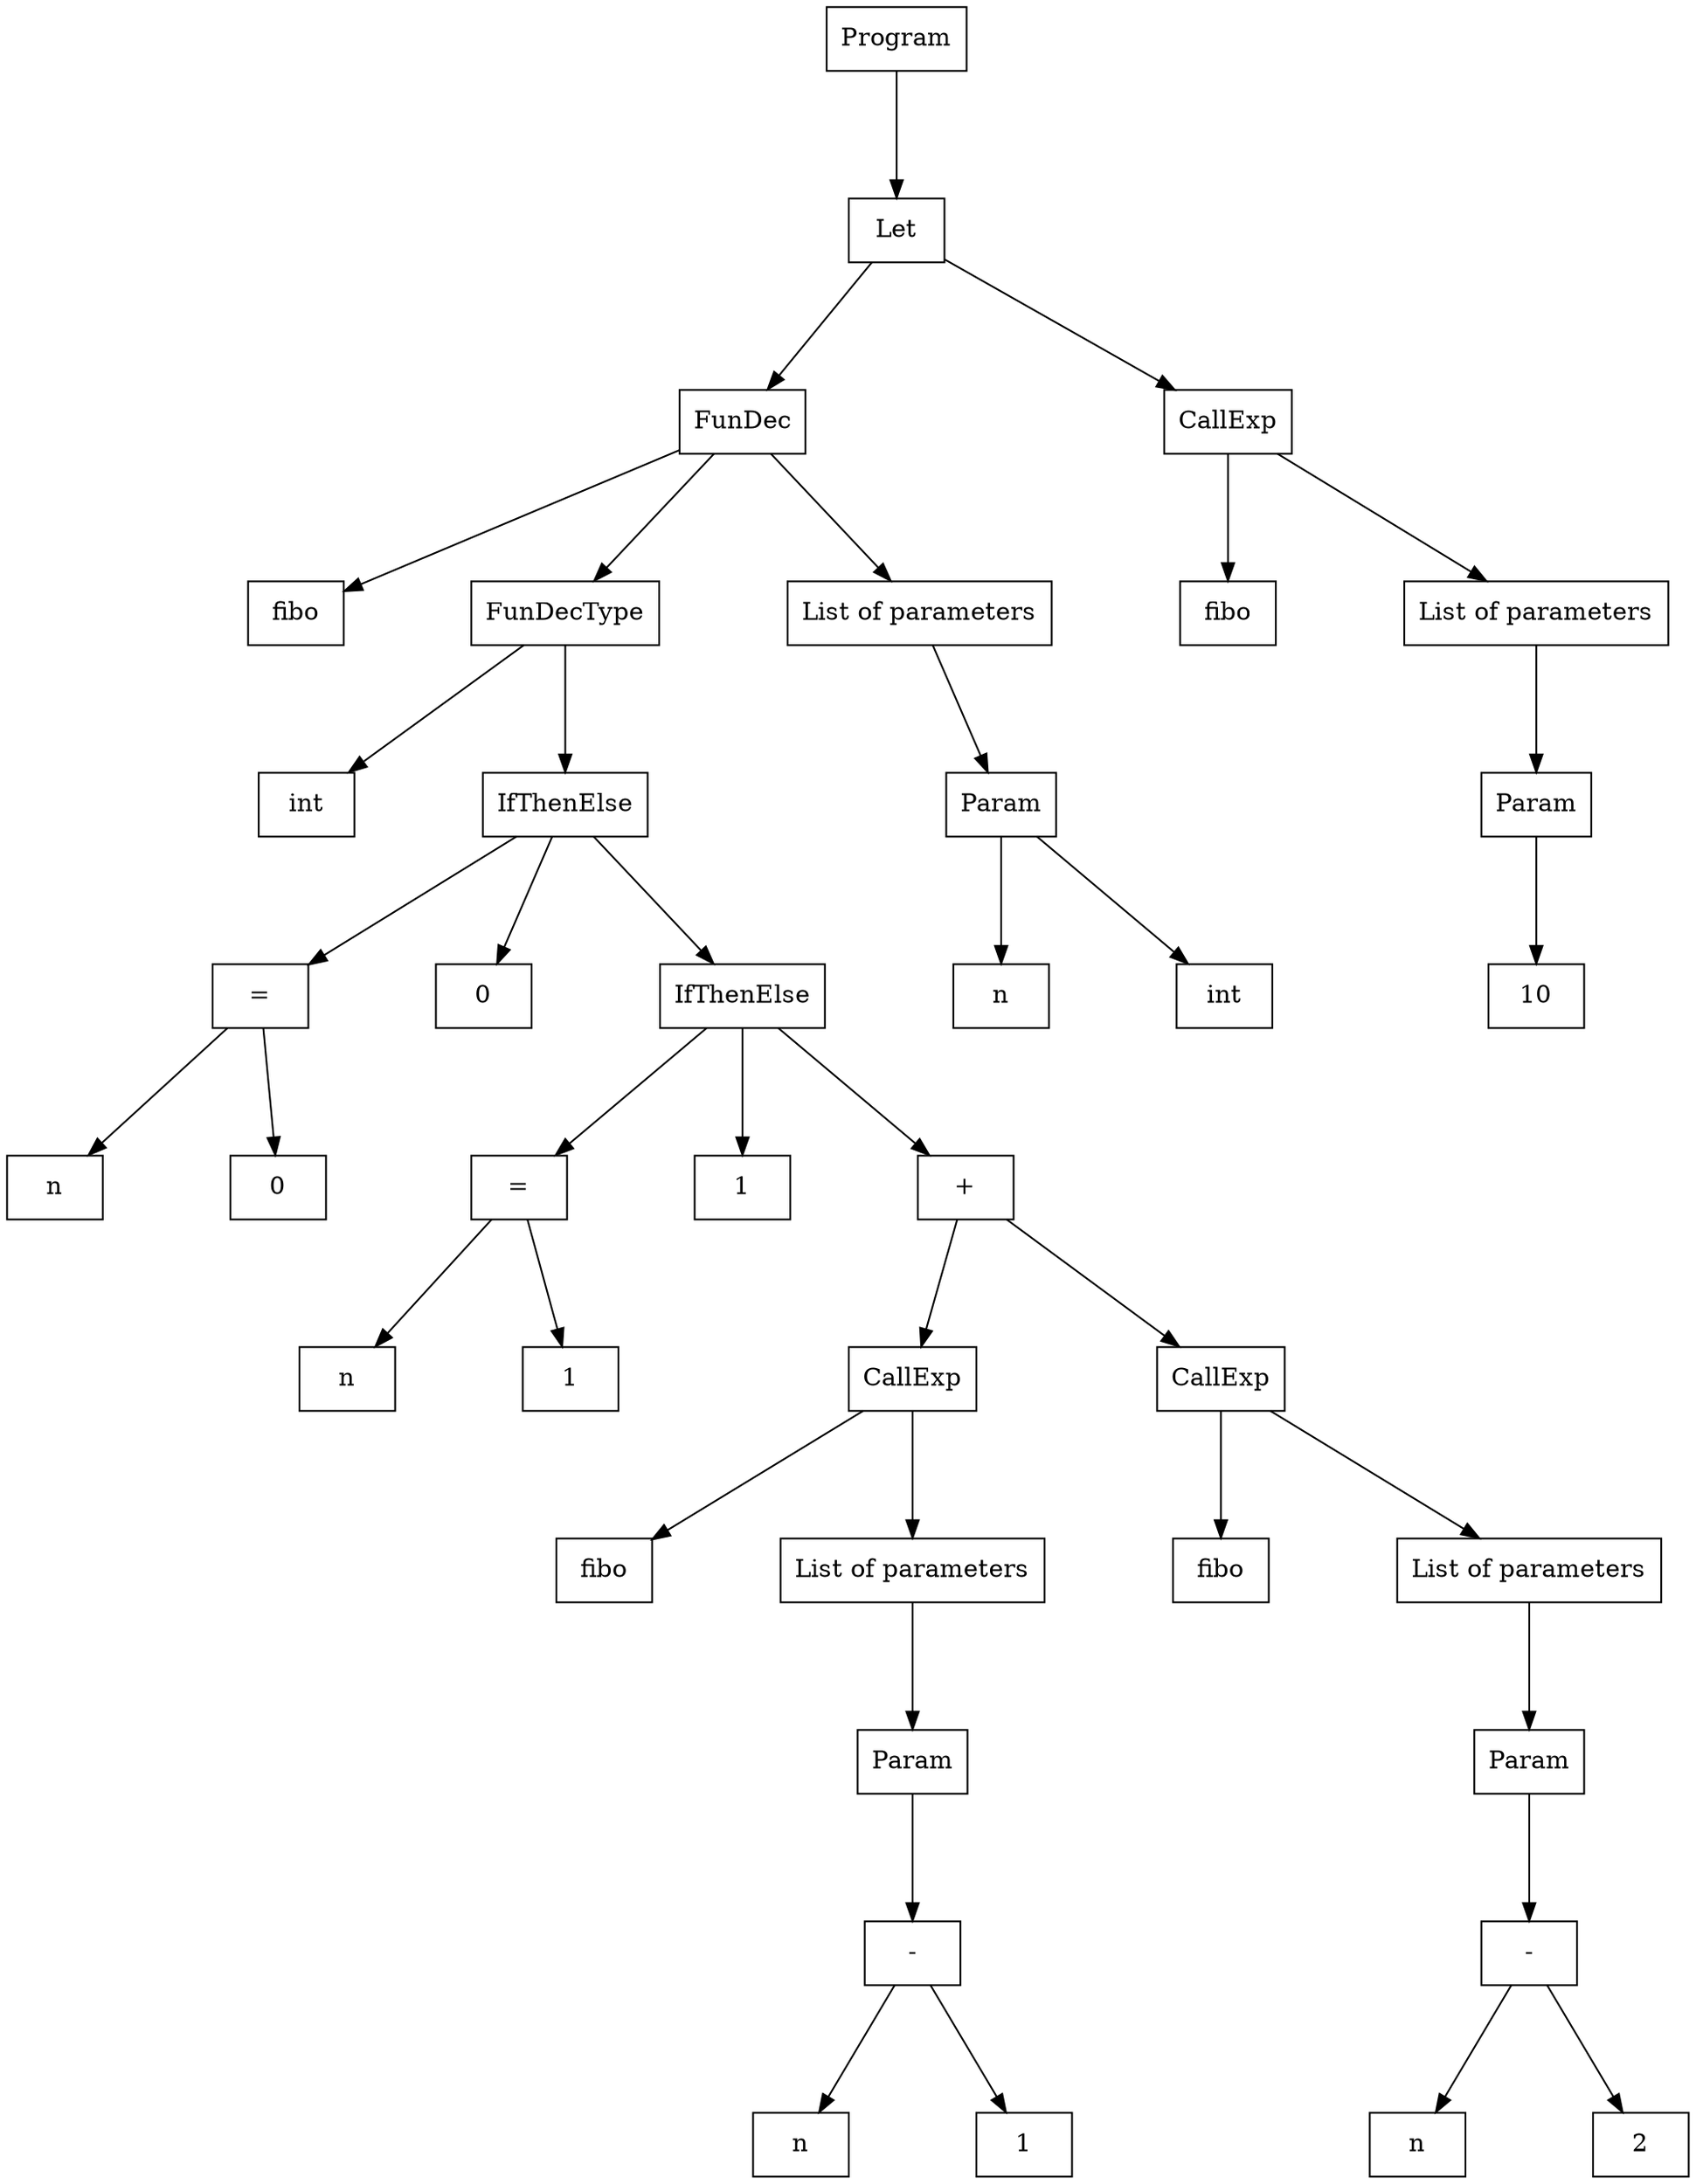 digraph "ast"{

	nodesep=1;
	ranksep=1;

	N1 [label="Let", shape="box"];
	N2 [label="FunDec", shape="box"];
	N3 [label="fibo", shape="box"];
	N4 [label="FunDecType", shape="box"];
	N5 [label="int", shape="box"];
	N6 [label="IfThenElse", shape="box"];
	N7 [label="=", shape="box"];
	N8 [label="n", shape="box"];
	N9 [label="0", shape="box"];
	N10 [label="0", shape="box"];
	N11 [label="IfThenElse", shape="box"];
	N12 [label="=", shape="box"];
	N13 [label="n", shape="box"];
	N14 [label="1", shape="box"];
	N15 [label="1", shape="box"];
	N16 [label="+", shape="box"];
	N17 [label="CallExp", shape="box"];
	N18 [label="fibo", shape="box"];
	N19 [label="List of parameters", shape="box"];
	N20 [label="-", shape="box"];
	N21 [label="n", shape="box"];
	N22 [label="1", shape="box"];
	N23 [label="Param", shape="box"];
	N24 [label="CallExp", shape="box"];
	N25 [label="fibo", shape="box"];
	N26 [label="List of parameters", shape="box"];
	N27 [label="-", shape="box"];
	N28 [label="n", shape="box"];
	N29 [label="2", shape="box"];
	N30 [label="Param", shape="box"];
	N31 [label="List of parameters", shape="box"];
	N32 [label="n", shape="box"];
	N33 [label="int", shape="box"];
	N34 [label="Param", shape="box"];
	N35 [label="CallExp", shape="box"];
	N36 [label="fibo", shape="box"];
	N37 [label="List of parameters", shape="box"];
	N38 [label="10", shape="box"];
	N39 [label="Param", shape="box"];
	N0 [label="Program", shape="box"];

	N7 -> N8; 
	N7 -> N9; 
	N12 -> N13; 
	N12 -> N14; 
	N17 -> N18; 
	N20 -> N21; 
	N20 -> N22; 
	N23 -> N20; 
	N19 -> N23; 
	N17 -> N19; 
	N24 -> N25; 
	N27 -> N28; 
	N27 -> N29; 
	N30 -> N27; 
	N26 -> N30; 
	N24 -> N26; 
	N16 -> N17; 
	N16 -> N24; 
	N11 -> N12; 
	N11 -> N15; 
	N11 -> N16; 
	N6 -> N7; 
	N6 -> N10; 
	N6 -> N11; 
	N4 -> N5; 
	N4 -> N6; 
	N34 -> N32; 
	N34 -> N33; 
	N31 -> N34; 
	N2 -> N3; 
	N2 -> N4; 
	N2 -> N31; 
	N1 -> N2; 
	N35 -> N36; 
	N39 -> N38; 
	N37 -> N39; 
	N35 -> N37; 
	N1 -> N35; 
	N0 -> N1; 
}